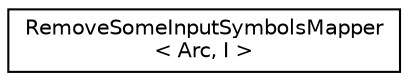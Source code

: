 digraph "Graphical Class Hierarchy"
{
  edge [fontname="Helvetica",fontsize="10",labelfontname="Helvetica",labelfontsize="10"];
  node [fontname="Helvetica",fontsize="10",shape=record];
  rankdir="LR";
  Node0 [label="RemoveSomeInputSymbolsMapper\l\< Arc, I \>",height=0.2,width=0.4,color="black", fillcolor="white", style="filled",URL="$classfst_1_1RemoveSomeInputSymbolsMapper.html"];
}
